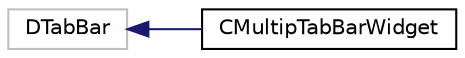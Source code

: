 digraph "类继承关系图"
{
  edge [fontname="Helvetica",fontsize="10",labelfontname="Helvetica",labelfontsize="10"];
  node [fontname="Helvetica",fontsize="10",shape=record];
  rankdir="LR";
  Node2722 [label="DTabBar",height=0.2,width=0.4,color="grey75", fillcolor="white", style="filled"];
  Node2722 -> Node0 [dir="back",color="midnightblue",fontsize="10",style="solid",fontname="Helvetica"];
  Node0 [label="CMultipTabBarWidget",height=0.2,width=0.4,color="black", fillcolor="white", style="filled",URL="$class_c_multip_tab_bar_widget.html"];
}
